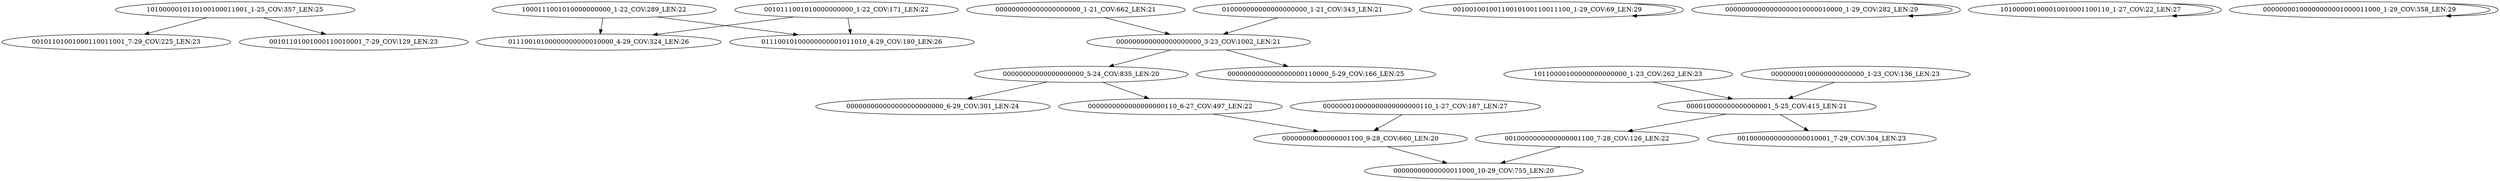 digraph G {
    "1010000010110100100011001_1-25_COV:357_LEN:25" -> "00101101001000110011001_7-29_COV:225_LEN:23";
    "1010000010110100100011001_1-25_COV:357_LEN:25" -> "00101101001000110010001_7-29_COV:129_LEN:23";
    "1000111001010000000000_1-22_COV:289_LEN:22" -> "01110010100000000000010000_4-29_COV:324_LEN:26";
    "1000111001010000000000_1-22_COV:289_LEN:22" -> "01110010100000000001011010_4-29_COV:180_LEN:26";
    "0010000000000000001100_7-28_COV:126_LEN:22" -> "00000000000000011000_10-29_COV:755_LEN:20";
    "00100100100110010100110011100_1-29_COV:69_LEN:29" -> "00100100100110010100110011100_1-29_COV:69_LEN:29";
    "000010000000000000001_5-25_COV:415_LEN:21" -> "00100000000000000010001_7-29_COV:304_LEN:23";
    "000010000000000000001_5-25_COV:415_LEN:21" -> "0010000000000000001100_7-28_COV:126_LEN:22";
    "00000000000000000000_5-24_COV:835_LEN:20" -> "000000000000000000000000_6-29_COV:301_LEN:24";
    "00000000000000000000_5-24_COV:835_LEN:20" -> "0000000000000000000110_6-27_COV:497_LEN:22";
    "0010111001010000000000_1-22_COV:171_LEN:22" -> "01110010100000000000010000_4-29_COV:324_LEN:26";
    "0010111001010000000000_1-22_COV:171_LEN:22" -> "01110010100000000001011010_4-29_COV:180_LEN:26";
    "00000000000000000010000010000_1-29_COV:282_LEN:29" -> "00000000000000000010000010000_1-29_COV:282_LEN:29";
    "10110000100000000000000_1-23_COV:262_LEN:23" -> "000010000000000000001_5-25_COV:415_LEN:21";
    "000000000000000000000_1-21_COV:662_LEN:21" -> "000000000000000000000_3-23_COV:1002_LEN:21";
    "00000000000000001100_9-28_COV:660_LEN:20" -> "00000000000000011000_10-29_COV:755_LEN:20";
    "101000001000010010001100110_1-27_COV:22_LEN:27" -> "101000001000010010001100110_1-27_COV:22_LEN:27";
    "00000000100000000001000011000_1-29_COV:358_LEN:29" -> "00000000100000000001000011000_1-29_COV:358_LEN:29";
    "000000000000000000000_3-23_COV:1002_LEN:21" -> "0000000000000000000110000_5-29_COV:166_LEN:25";
    "000000000000000000000_3-23_COV:1002_LEN:21" -> "00000000000000000000_5-24_COV:835_LEN:20";
    "000000010000000000000000110_1-27_COV:187_LEN:27" -> "00000000000000001100_9-28_COV:660_LEN:20";
    "00000000100000000000000_1-23_COV:136_LEN:23" -> "000010000000000000001_5-25_COV:415_LEN:21";
    "010000000000000000000_1-21_COV:343_LEN:21" -> "000000000000000000000_3-23_COV:1002_LEN:21";
    "0000000000000000000110_6-27_COV:497_LEN:22" -> "00000000000000001100_9-28_COV:660_LEN:20";
}
